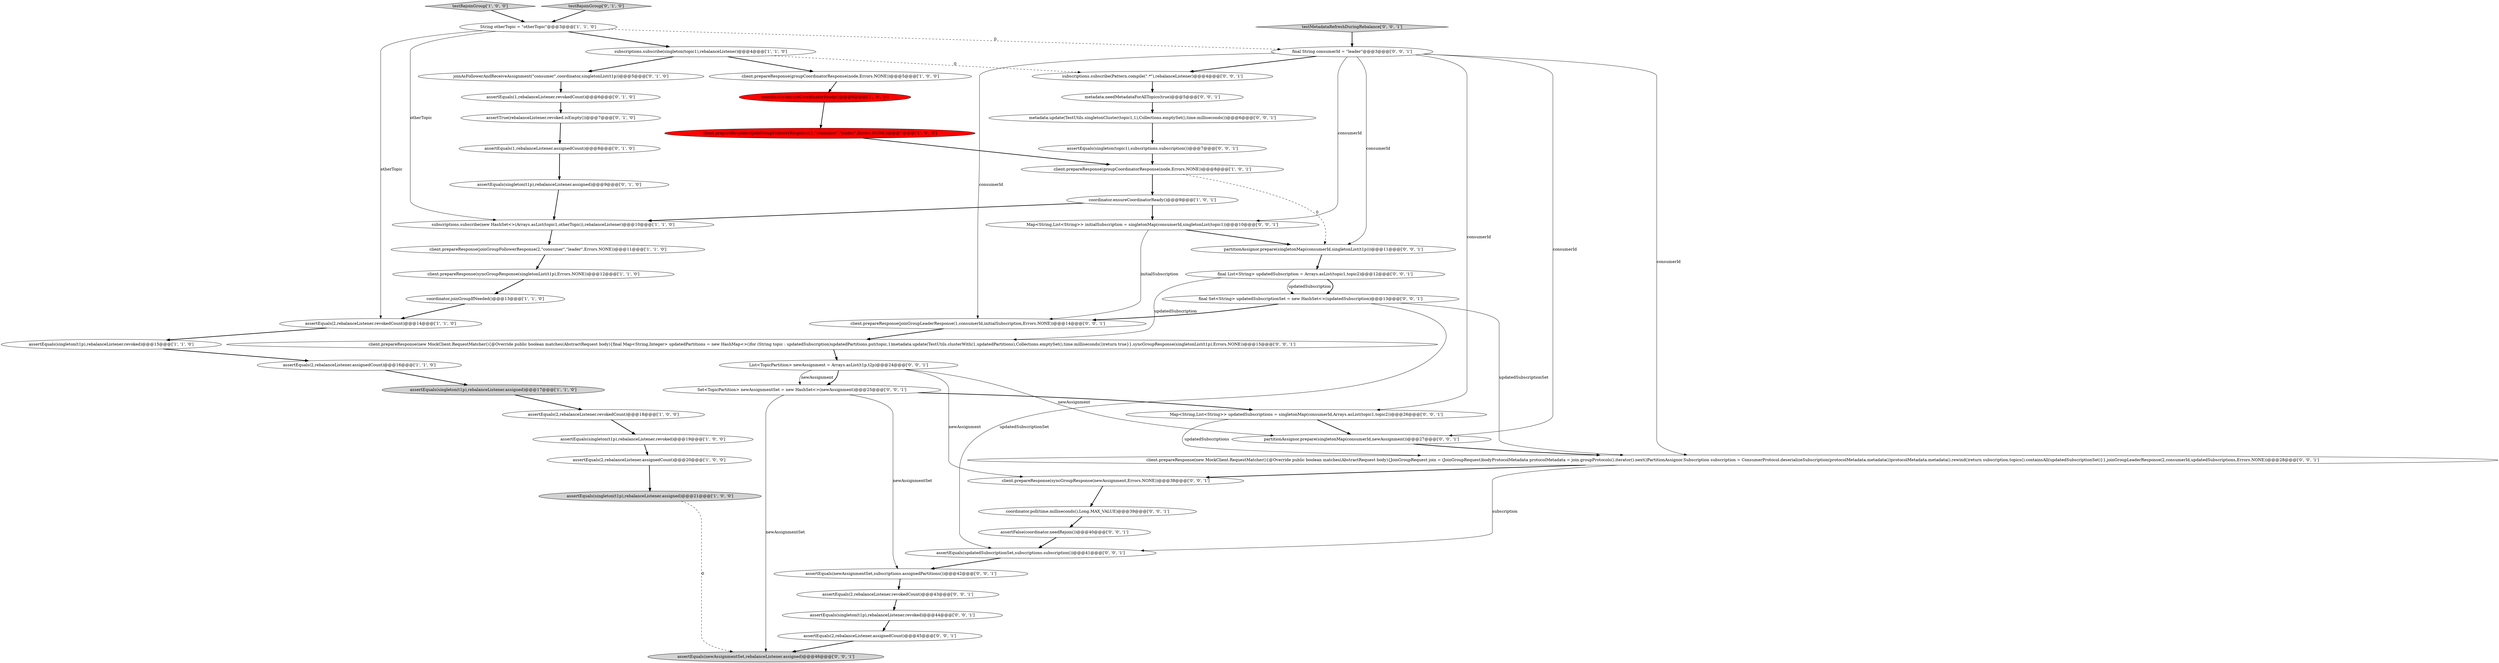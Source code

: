 digraph {
1 [style = filled, label = "assertEquals(2,rebalanceListener.revokedCount)@@@14@@@['1', '1', '0']", fillcolor = white, shape = ellipse image = "AAA0AAABBB1BBB"];
17 [style = filled, label = "subscriptions.subscribe(new HashSet<>(Arrays.asList(topic1,otherTopic)),rebalanceListener)@@@10@@@['1', '1', '0']", fillcolor = white, shape = ellipse image = "AAA0AAABBB1BBB"];
3 [style = filled, label = "assertEquals(2,rebalanceListener.revokedCount)@@@18@@@['1', '0', '0']", fillcolor = white, shape = ellipse image = "AAA0AAABBB1BBB"];
42 [style = filled, label = "Set<TopicPartition> newAssignmentSet = new HashSet<>(newAssignment)@@@25@@@['0', '0', '1']", fillcolor = white, shape = ellipse image = "AAA0AAABBB3BBB"];
49 [style = filled, label = "Map<String,List<String>> updatedSubscriptions = singletonMap(consumerId,Arrays.asList(topic1,topic2))@@@26@@@['0', '0', '1']", fillcolor = white, shape = ellipse image = "AAA0AAABBB3BBB"];
21 [style = filled, label = "assertEquals(1,rebalanceListener.revokedCount)@@@6@@@['0', '1', '0']", fillcolor = white, shape = ellipse image = "AAA0AAABBB2BBB"];
50 [style = filled, label = "metadata.update(TestUtils.singletonCluster(topic1,1),Collections.emptySet(),time.milliseconds())@@@6@@@['0', '0', '1']", fillcolor = white, shape = ellipse image = "AAA0AAABBB3BBB"];
31 [style = filled, label = "metadata.needMetadataForAllTopics(true)@@@5@@@['0', '0', '1']", fillcolor = white, shape = ellipse image = "AAA0AAABBB3BBB"];
43 [style = filled, label = "client.prepareResponse(new MockClient.RequestMatcher(){@Override public boolean matches(AbstractRequest body){final Map<String,Integer> updatedPartitions = new HashMap<>()for (String topic : updatedSubscription)updatedPartitions.put(topic,1)metadata.update(TestUtils.clusterWith(1,updatedPartitions),Collections.emptySet(),time.milliseconds())return true}},syncGroupResponse(singletonList(t1p),Errors.NONE))@@@15@@@['0', '0', '1']", fillcolor = white, shape = ellipse image = "AAA0AAABBB3BBB"];
0 [style = filled, label = "coordinator.ensureCoordinatorReady()@@@6@@@['1', '0', '0']", fillcolor = red, shape = ellipse image = "AAA1AAABBB1BBB"];
35 [style = filled, label = "coordinator.poll(time.milliseconds(),Long.MAX_VALUE)@@@39@@@['0', '0', '1']", fillcolor = white, shape = ellipse image = "AAA0AAABBB3BBB"];
44 [style = filled, label = "assertEquals(singleton(t1p),rebalanceListener.revoked)@@@44@@@['0', '0', '1']", fillcolor = white, shape = ellipse image = "AAA0AAABBB3BBB"];
2 [style = filled, label = "client.prepareResponse(groupCoordinatorResponse(node,Errors.NONE))@@@8@@@['1', '0', '1']", fillcolor = white, shape = ellipse image = "AAA0AAABBB1BBB"];
9 [style = filled, label = "client.prepareResponse(joinGroupFollowerResponse(2,\"consumer\",\"leader\",Errors.NONE))@@@11@@@['1', '1', '0']", fillcolor = white, shape = ellipse image = "AAA0AAABBB1BBB"];
32 [style = filled, label = "assertFalse(coordinator.needRejoin())@@@40@@@['0', '0', '1']", fillcolor = white, shape = ellipse image = "AAA0AAABBB3BBB"];
6 [style = filled, label = "subscriptions.subscribe(singleton(topic1),rebalanceListener)@@@4@@@['1', '1', '0']", fillcolor = white, shape = ellipse image = "AAA0AAABBB1BBB"];
13 [style = filled, label = "coordinator.ensureCoordinatorReady()@@@9@@@['1', '0', '1']", fillcolor = white, shape = ellipse image = "AAA0AAABBB1BBB"];
18 [style = filled, label = "assertEquals(singleton(t1p),rebalanceListener.revoked)@@@15@@@['1', '1', '0']", fillcolor = white, shape = ellipse image = "AAA0AAABBB1BBB"];
12 [style = filled, label = "assertEquals(singleton(t1p),rebalanceListener.assigned)@@@17@@@['1', '1', '0']", fillcolor = lightgray, shape = ellipse image = "AAA0AAABBB1BBB"];
20 [style = filled, label = "assertEquals(1,rebalanceListener.assignedCount)@@@8@@@['0', '1', '0']", fillcolor = white, shape = ellipse image = "AAA0AAABBB2BBB"];
36 [style = filled, label = "assertEquals(2,rebalanceListener.assignedCount)@@@45@@@['0', '0', '1']", fillcolor = white, shape = ellipse image = "AAA0AAABBB3BBB"];
40 [style = filled, label = "final List<String> updatedSubscription = Arrays.asList(topic1,topic2)@@@12@@@['0', '0', '1']", fillcolor = white, shape = ellipse image = "AAA0AAABBB3BBB"];
41 [style = filled, label = "partitionAssignor.prepare(singletonMap(consumerId,singletonList(t1p)))@@@11@@@['0', '0', '1']", fillcolor = white, shape = ellipse image = "AAA0AAABBB3BBB"];
45 [style = filled, label = "final String consumerId = \"leader\"@@@3@@@['0', '0', '1']", fillcolor = white, shape = ellipse image = "AAA0AAABBB3BBB"];
27 [style = filled, label = "assertEquals(2,rebalanceListener.revokedCount)@@@43@@@['0', '0', '1']", fillcolor = white, shape = ellipse image = "AAA0AAABBB3BBB"];
46 [style = filled, label = "client.prepareResponse(joinGroupLeaderResponse(1,consumerId,initialSubscription,Errors.NONE))@@@14@@@['0', '0', '1']", fillcolor = white, shape = ellipse image = "AAA0AAABBB3BBB"];
16 [style = filled, label = "assertEquals(2,rebalanceListener.assignedCount)@@@20@@@['1', '0', '0']", fillcolor = white, shape = ellipse image = "AAA0AAABBB1BBB"];
30 [style = filled, label = "client.prepareResponse(new MockClient.RequestMatcher(){@Override public boolean matches(AbstractRequest body){JoinGroupRequest join = (JoinGroupRequest)bodyProtocolMetadata protocolMetadata = join.groupProtocols().iterator().next()PartitionAssignor.Subscription subscription = ConsumerProtocol.deserializeSubscription(protocolMetadata.metadata())protocolMetadata.metadata().rewind()return subscription.topics().containsAll(updatedSubscriptionSet)}},joinGroupLeaderResponse(2,consumerId,updatedSubscriptions,Errors.NONE))@@@28@@@['0', '0', '1']", fillcolor = white, shape = ellipse image = "AAA0AAABBB3BBB"];
22 [style = filled, label = "assertTrue(rebalanceListener.revoked.isEmpty())@@@7@@@['0', '1', '0']", fillcolor = white, shape = ellipse image = "AAA0AAABBB2BBB"];
8 [style = filled, label = "testRejoinGroup['1', '0', '0']", fillcolor = lightgray, shape = diamond image = "AAA0AAABBB1BBB"];
28 [style = filled, label = "subscriptions.subscribe(Pattern.compile(\".*\"),rebalanceListener)@@@4@@@['0', '0', '1']", fillcolor = white, shape = ellipse image = "AAA0AAABBB3BBB"];
37 [style = filled, label = "assertEquals(newAssignmentSet,subscriptions.assignedPartitions())@@@42@@@['0', '0', '1']", fillcolor = white, shape = ellipse image = "AAA0AAABBB3BBB"];
48 [style = filled, label = "testMetadataRefreshDuringRebalance['0', '0', '1']", fillcolor = lightgray, shape = diamond image = "AAA0AAABBB3BBB"];
39 [style = filled, label = "Map<String,List<String>> initialSubscription = singletonMap(consumerId,singletonList(topic1))@@@10@@@['0', '0', '1']", fillcolor = white, shape = ellipse image = "AAA0AAABBB3BBB"];
14 [style = filled, label = "String otherTopic = \"otherTopic\"@@@3@@@['1', '1', '0']", fillcolor = white, shape = ellipse image = "AAA0AAABBB1BBB"];
47 [style = filled, label = "List<TopicPartition> newAssignment = Arrays.asList(t1p,t2p)@@@24@@@['0', '0', '1']", fillcolor = white, shape = ellipse image = "AAA0AAABBB3BBB"];
15 [style = filled, label = "client.prepareResponse(joinGroupFollowerResponse(1,\"consumer\",\"leader\",Errors.NONE))@@@7@@@['1', '0', '0']", fillcolor = red, shape = ellipse image = "AAA1AAABBB1BBB"];
5 [style = filled, label = "client.prepareResponse(groupCoordinatorResponse(node,Errors.NONE))@@@5@@@['1', '0', '0']", fillcolor = white, shape = ellipse image = "AAA0AAABBB1BBB"];
11 [style = filled, label = "assertEquals(2,rebalanceListener.assignedCount)@@@16@@@['1', '1', '0']", fillcolor = white, shape = ellipse image = "AAA0AAABBB1BBB"];
4 [style = filled, label = "assertEquals(singleton(t1p),rebalanceListener.revoked)@@@19@@@['1', '0', '0']", fillcolor = white, shape = ellipse image = "AAA0AAABBB1BBB"];
38 [style = filled, label = "client.prepareResponse(syncGroupResponse(newAssignment,Errors.NONE))@@@38@@@['0', '0', '1']", fillcolor = white, shape = ellipse image = "AAA0AAABBB3BBB"];
34 [style = filled, label = "final Set<String> updatedSubscriptionSet = new HashSet<>(updatedSubscription)@@@13@@@['0', '0', '1']", fillcolor = white, shape = ellipse image = "AAA0AAABBB3BBB"];
26 [style = filled, label = "assertEquals(singleton(topic1),subscriptions.subscription())@@@7@@@['0', '0', '1']", fillcolor = white, shape = ellipse image = "AAA0AAABBB3BBB"];
10 [style = filled, label = "client.prepareResponse(syncGroupResponse(singletonList(t1p),Errors.NONE))@@@12@@@['1', '1', '0']", fillcolor = white, shape = ellipse image = "AAA0AAABBB1BBB"];
19 [style = filled, label = "assertEquals(singleton(t1p),rebalanceListener.assigned)@@@21@@@['1', '0', '0']", fillcolor = lightgray, shape = ellipse image = "AAA0AAABBB1BBB"];
7 [style = filled, label = "coordinator.joinGroupIfNeeded()@@@13@@@['1', '1', '0']", fillcolor = white, shape = ellipse image = "AAA0AAABBB1BBB"];
24 [style = filled, label = "joinAsFollowerAndReceiveAssignment(\"consumer\",coordinator,singletonList(t1p))@@@5@@@['0', '1', '0']", fillcolor = white, shape = ellipse image = "AAA0AAABBB2BBB"];
25 [style = filled, label = "assertEquals(singleton(t1p),rebalanceListener.assigned)@@@9@@@['0', '1', '0']", fillcolor = white, shape = ellipse image = "AAA0AAABBB2BBB"];
23 [style = filled, label = "testRejoinGroup['0', '1', '0']", fillcolor = lightgray, shape = diamond image = "AAA0AAABBB2BBB"];
29 [style = filled, label = "partitionAssignor.prepare(singletonMap(consumerId,newAssignment))@@@27@@@['0', '0', '1']", fillcolor = white, shape = ellipse image = "AAA0AAABBB3BBB"];
51 [style = filled, label = "assertEquals(newAssignmentSet,rebalanceListener.assigned)@@@46@@@['0', '0', '1']", fillcolor = lightgray, shape = ellipse image = "AAA0AAABBB3BBB"];
33 [style = filled, label = "assertEquals(updatedSubscriptionSet,subscriptions.subscription())@@@41@@@['0', '0', '1']", fillcolor = white, shape = ellipse image = "AAA0AAABBB3BBB"];
50->26 [style = bold, label=""];
30->38 [style = bold, label=""];
15->2 [style = bold, label=""];
36->51 [style = bold, label=""];
34->46 [style = bold, label=""];
7->1 [style = bold, label=""];
44->36 [style = bold, label=""];
47->29 [style = solid, label="newAssignment"];
49->30 [style = solid, label="updatedSubscriptions"];
47->42 [style = bold, label=""];
29->30 [style = bold, label=""];
37->27 [style = bold, label=""];
30->33 [style = solid, label="subscription"];
45->49 [style = solid, label="consumerId"];
17->9 [style = bold, label=""];
28->31 [style = bold, label=""];
18->11 [style = bold, label=""];
27->44 [style = bold, label=""];
42->37 [style = solid, label="newAssignmentSet"];
8->14 [style = bold, label=""];
35->32 [style = bold, label=""];
42->51 [style = solid, label="newAssignmentSet"];
1->18 [style = bold, label=""];
11->12 [style = bold, label=""];
6->24 [style = bold, label=""];
13->39 [style = bold, label=""];
40->34 [style = bold, label=""];
45->41 [style = solid, label="consumerId"];
9->10 [style = bold, label=""];
45->28 [style = bold, label=""];
45->30 [style = solid, label="consumerId"];
16->19 [style = bold, label=""];
20->25 [style = bold, label=""];
10->7 [style = bold, label=""];
3->4 [style = bold, label=""];
25->17 [style = bold, label=""];
0->15 [style = bold, label=""];
32->33 [style = bold, label=""];
14->17 [style = solid, label="otherTopic"];
2->13 [style = bold, label=""];
23->14 [style = bold, label=""];
31->50 [style = bold, label=""];
6->28 [style = dashed, label="0"];
6->5 [style = bold, label=""];
13->17 [style = bold, label=""];
26->2 [style = bold, label=""];
48->45 [style = bold, label=""];
43->47 [style = bold, label=""];
19->51 [style = dashed, label="0"];
5->0 [style = bold, label=""];
24->21 [style = bold, label=""];
22->20 [style = bold, label=""];
21->22 [style = bold, label=""];
41->40 [style = bold, label=""];
14->45 [style = dashed, label="0"];
47->42 [style = solid, label="newAssignment"];
47->38 [style = solid, label="newAssignment"];
39->41 [style = bold, label=""];
42->49 [style = bold, label=""];
45->29 [style = solid, label="consumerId"];
40->34 [style = solid, label="updatedSubscription"];
12->3 [style = bold, label=""];
34->33 [style = solid, label="updatedSubscriptionSet"];
2->41 [style = dashed, label="0"];
45->46 [style = solid, label="consumerId"];
45->39 [style = solid, label="consumerId"];
38->35 [style = bold, label=""];
33->37 [style = bold, label=""];
39->46 [style = solid, label="initialSubscription"];
34->30 [style = solid, label="updatedSubscriptionSet"];
14->6 [style = bold, label=""];
40->43 [style = solid, label="updatedSubscription"];
4->16 [style = bold, label=""];
14->1 [style = solid, label="otherTopic"];
49->29 [style = bold, label=""];
46->43 [style = bold, label=""];
}
